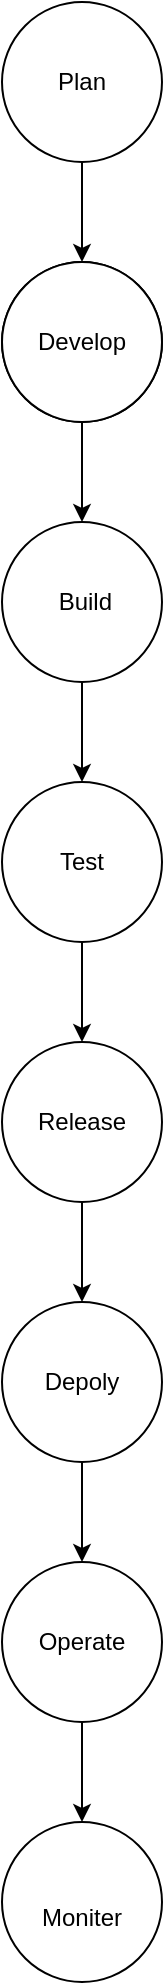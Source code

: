 <mxfile version="28.0.7">
  <diagram name="Page-1" id="MRD4XKfjKdsfjoWTD3oA">
    <mxGraphModel dx="1042" dy="527" grid="1" gridSize="10" guides="1" tooltips="1" connect="1" arrows="1" fold="1" page="1" pageScale="1" pageWidth="850" pageHeight="1100" math="0" shadow="0">
      <root>
        <mxCell id="0" />
        <mxCell id="1" parent="0" />
        <mxCell id="RO_XYMxbUc0r_-2-91oQ-18" value="" style="edgeStyle=orthogonalEdgeStyle;rounded=0;orthogonalLoop=1;jettySize=auto;html=1;" parent="1" source="RO_XYMxbUc0r_-2-91oQ-1" target="RO_XYMxbUc0r_-2-91oQ-17" edge="1">
          <mxGeometry relative="1" as="geometry" />
        </mxCell>
        <mxCell id="RO_XYMxbUc0r_-2-91oQ-1" value="Plan" style="ellipse;whiteSpace=wrap;html=1;aspect=fixed;direction=south;" parent="1" vertex="1">
          <mxGeometry x="385" y="70" width="80" height="80" as="geometry" />
        </mxCell>
        <mxCell id="RO_XYMxbUc0r_-2-91oQ-6" value="Develop" style="ellipse;whiteSpace=wrap;html=1;aspect=fixed;" parent="1" vertex="1">
          <mxGeometry x="385" y="200" width="80" height="80" as="geometry" />
        </mxCell>
        <mxCell id="lnJ5l9ypMf1ykBEfELjZ-2" value="" style="edgeStyle=orthogonalEdgeStyle;rounded=0;orthogonalLoop=1;jettySize=auto;html=1;" edge="1" parent="1" source="RO_XYMxbUc0r_-2-91oQ-17" target="lnJ5l9ypMf1ykBEfELjZ-1">
          <mxGeometry relative="1" as="geometry" />
        </mxCell>
        <mxCell id="RO_XYMxbUc0r_-2-91oQ-17" value="Develop" style="ellipse;whiteSpace=wrap;html=1;" parent="1" vertex="1">
          <mxGeometry x="385" y="200" width="80" height="80" as="geometry" />
        </mxCell>
        <mxCell id="lnJ5l9ypMf1ykBEfELjZ-4" value="" style="edgeStyle=orthogonalEdgeStyle;rounded=0;orthogonalLoop=1;jettySize=auto;html=1;" edge="1" parent="1" source="lnJ5l9ypMf1ykBEfELjZ-1" target="lnJ5l9ypMf1ykBEfELjZ-3">
          <mxGeometry relative="1" as="geometry" />
        </mxCell>
        <mxCell id="lnJ5l9ypMf1ykBEfELjZ-1" value="&amp;nbsp;Build" style="ellipse;whiteSpace=wrap;html=1;" vertex="1" parent="1">
          <mxGeometry x="385" y="330" width="80" height="80" as="geometry" />
        </mxCell>
        <mxCell id="lnJ5l9ypMf1ykBEfELjZ-6" value="" style="edgeStyle=orthogonalEdgeStyle;rounded=0;orthogonalLoop=1;jettySize=auto;html=1;" edge="1" parent="1" source="lnJ5l9ypMf1ykBEfELjZ-3" target="lnJ5l9ypMf1ykBEfELjZ-5">
          <mxGeometry relative="1" as="geometry" />
        </mxCell>
        <mxCell id="lnJ5l9ypMf1ykBEfELjZ-3" value="Test" style="ellipse;whiteSpace=wrap;html=1;" vertex="1" parent="1">
          <mxGeometry x="385" y="460" width="80" height="80" as="geometry" />
        </mxCell>
        <mxCell id="lnJ5l9ypMf1ykBEfELjZ-8" value="" style="edgeStyle=orthogonalEdgeStyle;rounded=0;orthogonalLoop=1;jettySize=auto;html=1;" edge="1" parent="1" source="lnJ5l9ypMf1ykBEfELjZ-5" target="lnJ5l9ypMf1ykBEfELjZ-7">
          <mxGeometry relative="1" as="geometry" />
        </mxCell>
        <mxCell id="lnJ5l9ypMf1ykBEfELjZ-5" value="Release" style="ellipse;whiteSpace=wrap;html=1;" vertex="1" parent="1">
          <mxGeometry x="385" y="590" width="80" height="80" as="geometry" />
        </mxCell>
        <mxCell id="lnJ5l9ypMf1ykBEfELjZ-10" value="" style="edgeStyle=orthogonalEdgeStyle;rounded=0;orthogonalLoop=1;jettySize=auto;html=1;" edge="1" parent="1" source="lnJ5l9ypMf1ykBEfELjZ-7" target="lnJ5l9ypMf1ykBEfELjZ-9">
          <mxGeometry relative="1" as="geometry" />
        </mxCell>
        <mxCell id="lnJ5l9ypMf1ykBEfELjZ-7" value="Depoly" style="ellipse;whiteSpace=wrap;html=1;" vertex="1" parent="1">
          <mxGeometry x="385" y="720" width="80" height="80" as="geometry" />
        </mxCell>
        <mxCell id="lnJ5l9ypMf1ykBEfELjZ-12" value="" style="edgeStyle=orthogonalEdgeStyle;rounded=0;orthogonalLoop=1;jettySize=auto;html=1;" edge="1" parent="1" source="lnJ5l9ypMf1ykBEfELjZ-9" target="lnJ5l9ypMf1ykBEfELjZ-11">
          <mxGeometry relative="1" as="geometry" />
        </mxCell>
        <mxCell id="lnJ5l9ypMf1ykBEfELjZ-9" value="Operate" style="ellipse;whiteSpace=wrap;html=1;" vertex="1" parent="1">
          <mxGeometry x="385" y="850" width="80" height="80" as="geometry" />
        </mxCell>
        <mxCell id="lnJ5l9ypMf1ykBEfELjZ-11" value="&lt;div&gt;&lt;br&gt;&lt;/div&gt;&lt;div&gt;Moniter&lt;/div&gt;" style="ellipse;whiteSpace=wrap;html=1;" vertex="1" parent="1">
          <mxGeometry x="385" y="980" width="80" height="80" as="geometry" />
        </mxCell>
      </root>
    </mxGraphModel>
  </diagram>
</mxfile>
